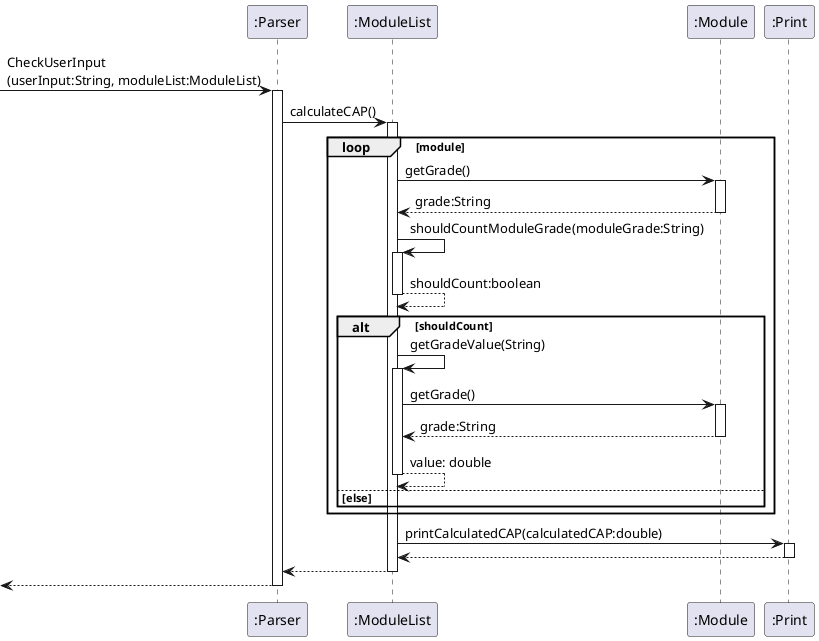 @startuml

participant ":Parser" as Parser
participant ":ModuleList" as ML
participant ":Module" as Mod
participant ":Print" as Print
[->Parser : CheckUserInput\n(userInput:String, moduleList:ModuleList)
activate Parser
Parser->ML : calculateCAP()
activate ML
loop module
    ML -> Mod : getGrade()
    activate Mod
    Mod --> ML : grade:String
    deactivate Mod
    ML -> ML : shouldCountModuleGrade(moduleGrade:String)
    activate ML
    ML-->ML : shouldCount:boolean
    deactivate ML
    alt shouldCount
        ML -> ML : getGradeValue(String)
        activate ML
        ML -> Mod : getGrade()
        activate Mod
        Mod --> ML : grade:String
        deactivate Mod
        ML --> ML : value: double
        deactivate ML
    else else
    end
end
    ML -> Print : printCalculatedCAP(calculatedCAP:double)
    activate Print
    Print --> ML
    deactivate Print
ML --> Parser
deactivate ML
Parser-->[
deactivate Parser

@enduml